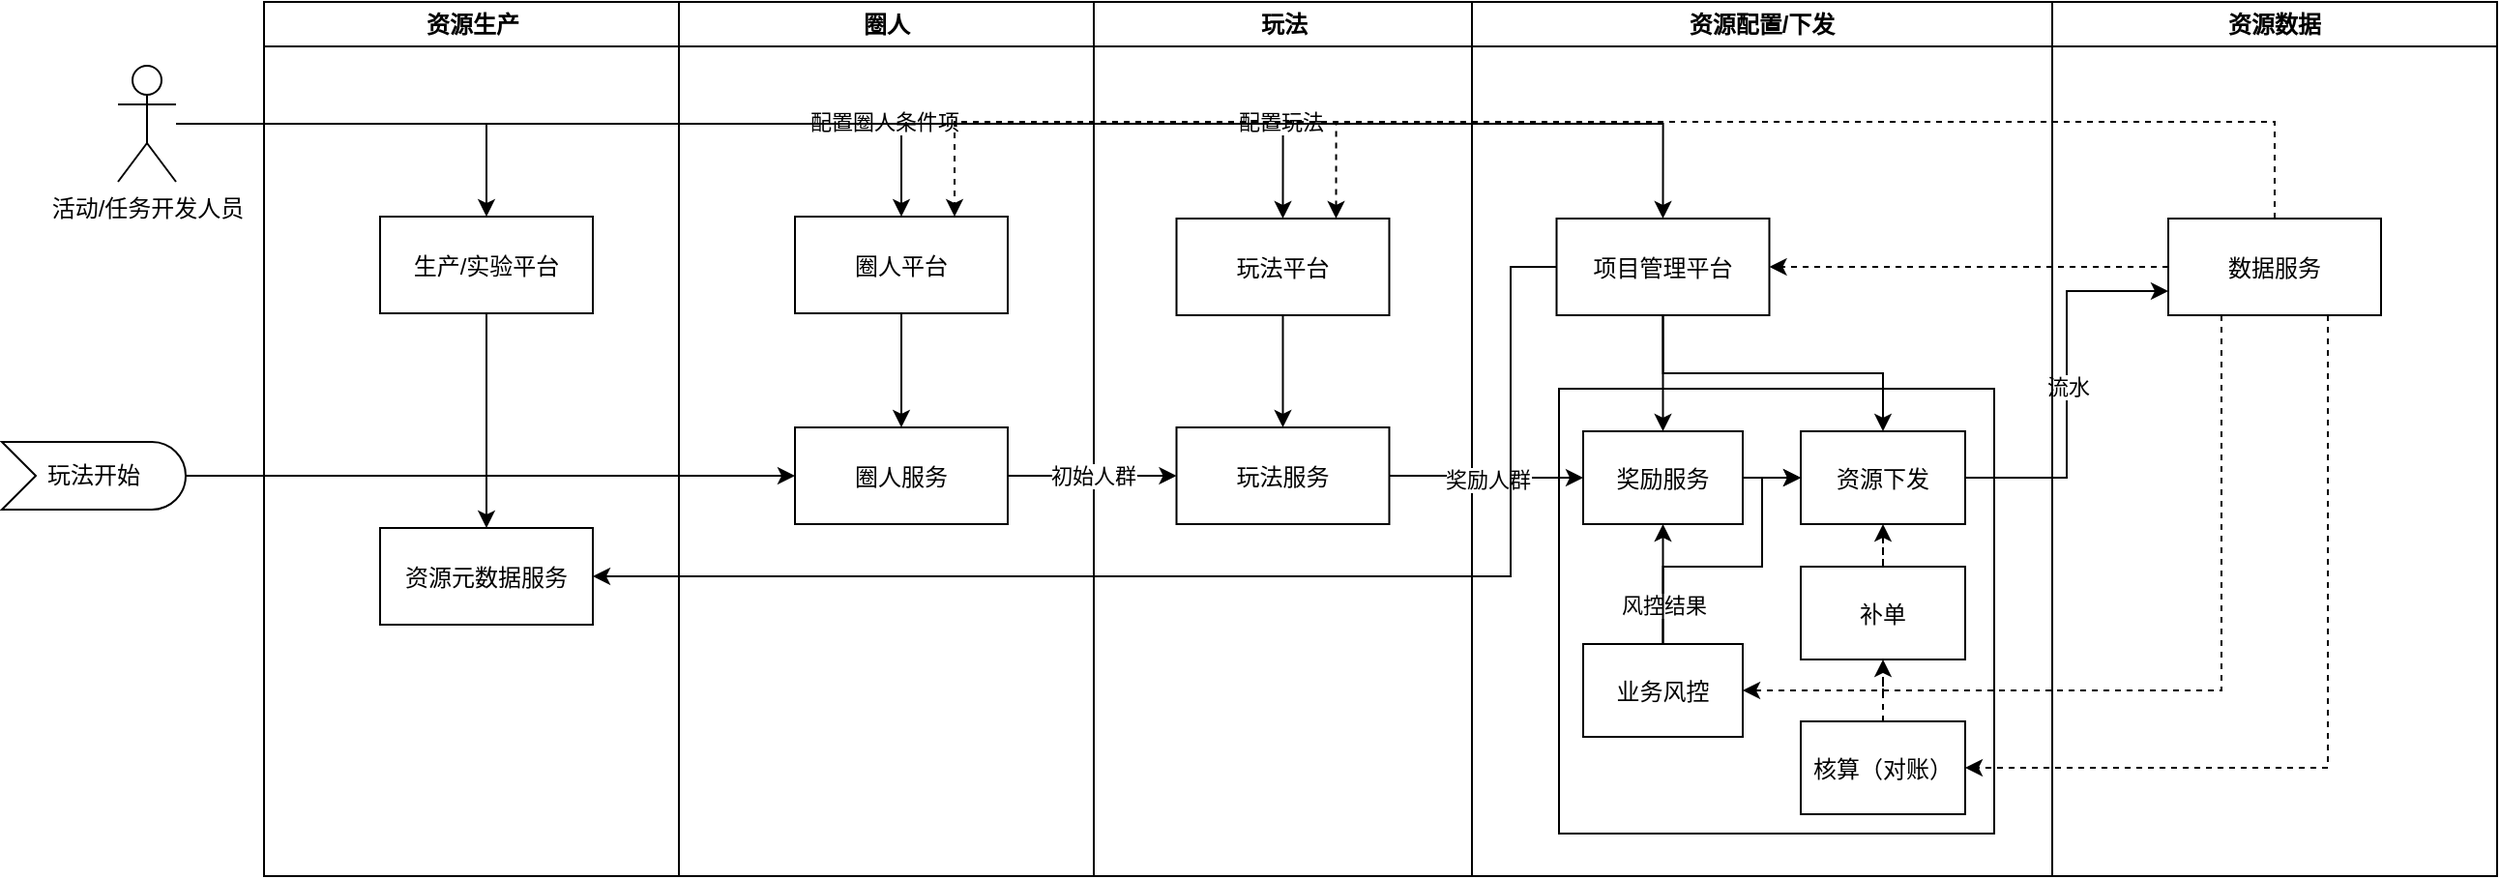 <mxfile version="14.0.1" type="github">
  <diagram name="Page-1" id="e7e014a7-5840-1c2e-5031-d8a46d1fe8dd">
    <mxGraphModel dx="2115" dy="574" grid="1" gridSize="10" guides="1" tooltips="1" connect="1" arrows="1" fold="1" page="1" pageScale="1" pageWidth="1169" pageHeight="826" background="#ffffff" math="0" shadow="0">
      <root>
        <mxCell id="0" />
        <mxCell id="1" parent="0" />
        <mxCell id="2" value="圈人" style="swimlane;whiteSpace=wrap" parent="1" vertex="1">
          <mxGeometry x="170" y="128" width="214.5" height="452" as="geometry" />
        </mxCell>
        <mxCell id="Wkxa0QbtelDB-Q0z7keD-55" style="edgeStyle=orthogonalEdgeStyle;rounded=0;orthogonalLoop=1;jettySize=auto;html=1;entryX=0.5;entryY=0;entryDx=0;entryDy=0;" parent="2" source="7" target="8" edge="1">
          <mxGeometry relative="1" as="geometry" />
        </mxCell>
        <mxCell id="7" value="圈人平台" style="" parent="2" vertex="1">
          <mxGeometry x="60" y="111" width="110" height="50" as="geometry" />
        </mxCell>
        <mxCell id="8" value="圈人服务" style="" parent="2" vertex="1">
          <mxGeometry x="60" y="220" width="110" height="50" as="geometry" />
        </mxCell>
        <mxCell id="3" value="玩法" style="swimlane;whiteSpace=wrap" parent="1" vertex="1">
          <mxGeometry x="384.5" y="128" width="195.5" height="452" as="geometry" />
        </mxCell>
        <mxCell id="Wkxa0QbtelDB-Q0z7keD-56" style="edgeStyle=orthogonalEdgeStyle;rounded=0;orthogonalLoop=1;jettySize=auto;html=1;entryX=0.5;entryY=0;entryDx=0;entryDy=0;" parent="3" source="15" target="16" edge="1">
          <mxGeometry relative="1" as="geometry" />
        </mxCell>
        <mxCell id="15" value="玩法平台" style="" parent="3" vertex="1">
          <mxGeometry x="42.75" y="112" width="110" height="50" as="geometry" />
        </mxCell>
        <mxCell id="16" value="玩法服务" style="" parent="3" vertex="1">
          <mxGeometry x="42.75" y="220" width="110" height="50" as="geometry" />
        </mxCell>
        <mxCell id="4" value="资源配置/下发" style="swimlane;whiteSpace=wrap" parent="1" vertex="1">
          <mxGeometry x="580" y="128" width="300" height="452" as="geometry" />
        </mxCell>
        <mxCell id="Wkxa0QbtelDB-Q0z7keD-42" value="" style="" parent="4" vertex="1">
          <mxGeometry x="45" y="200" width="225" height="230" as="geometry" />
        </mxCell>
        <mxCell id="PMtyJJm1HSsquo6dEPXw-30" style="edgeStyle=orthogonalEdgeStyle;rounded=0;orthogonalLoop=1;jettySize=auto;html=1;entryX=0.5;entryY=0;entryDx=0;entryDy=0;" parent="4" source="Wkxa0QbtelDB-Q0z7keD-41" target="PMtyJJm1HSsquo6dEPXw-18" edge="1">
          <mxGeometry relative="1" as="geometry" />
        </mxCell>
        <mxCell id="Wkxa0QbtelDB-Q0z7keD-41" value="项目管理平台" style="" parent="4" vertex="1">
          <mxGeometry x="43.75" y="112" width="110" height="50" as="geometry" />
        </mxCell>
        <mxCell id="PMtyJJm1HSsquo6dEPXw-22" style="edgeStyle=orthogonalEdgeStyle;rounded=0;orthogonalLoop=1;jettySize=auto;html=1;entryX=0;entryY=0.5;entryDx=0;entryDy=0;" parent="4" source="PMtyJJm1HSsquo6dEPXw-18" target="PMtyJJm1HSsquo6dEPXw-19" edge="1">
          <mxGeometry relative="1" as="geometry" />
        </mxCell>
        <mxCell id="PMtyJJm1HSsquo6dEPXw-18" value="奖励服务" style="" parent="4" vertex="1">
          <mxGeometry x="57.5" y="222" width="82.5" height="48" as="geometry" />
        </mxCell>
        <mxCell id="PMtyJJm1HSsquo6dEPXw-19" value="资源下发" style="" parent="4" vertex="1">
          <mxGeometry x="170" y="222" width="85" height="48" as="geometry" />
        </mxCell>
        <mxCell id="PMtyJJm1HSsquo6dEPXw-28" style="edgeStyle=orthogonalEdgeStyle;rounded=0;orthogonalLoop=1;jettySize=auto;html=1;entryX=0.5;entryY=1;entryDx=0;entryDy=0;" parent="4" source="PMtyJJm1HSsquo6dEPXw-27" target="PMtyJJm1HSsquo6dEPXw-18" edge="1">
          <mxGeometry relative="1" as="geometry" />
        </mxCell>
        <mxCell id="PMtyJJm1HSsquo6dEPXw-32" value="风控结果" style="edgeLabel;html=1;align=center;verticalAlign=middle;resizable=0;points=[];" parent="PMtyJJm1HSsquo6dEPXw-28" vertex="1" connectable="0">
          <mxGeometry x="0.097" relative="1" as="geometry">
            <mxPoint x="-0.05" y="14" as="offset" />
          </mxGeometry>
        </mxCell>
        <mxCell id="PMtyJJm1HSsquo6dEPXw-39" style="edgeStyle=orthogonalEdgeStyle;rounded=0;orthogonalLoop=1;jettySize=auto;html=1;entryX=0;entryY=0.5;entryDx=0;entryDy=0;exitX=0.5;exitY=0;exitDx=0;exitDy=0;" parent="4" source="PMtyJJm1HSsquo6dEPXw-27" target="PMtyJJm1HSsquo6dEPXw-19" edge="1">
          <mxGeometry relative="1" as="geometry">
            <Array as="points">
              <mxPoint x="99" y="292" />
              <mxPoint x="150" y="292" />
              <mxPoint x="150" y="246" />
            </Array>
          </mxGeometry>
        </mxCell>
        <mxCell id="PMtyJJm1HSsquo6dEPXw-27" value="业务风控" style="" parent="4" vertex="1">
          <mxGeometry x="57.5" y="332" width="82.5" height="48" as="geometry" />
        </mxCell>
        <mxCell id="Wkxa0QbtelDB-Q0z7keD-57" style="edgeStyle=orthogonalEdgeStyle;rounded=0;orthogonalLoop=1;jettySize=auto;html=1;exitX=0.5;exitY=1;exitDx=0;exitDy=0;" parent="4" source="Wkxa0QbtelDB-Q0z7keD-41" target="PMtyJJm1HSsquo6dEPXw-19" edge="1">
          <mxGeometry relative="1" as="geometry" />
        </mxCell>
        <mxCell id="4Gk3DuUbeuE5WNtbuL6Z-49" style="edgeStyle=orthogonalEdgeStyle;rounded=0;orthogonalLoop=1;jettySize=auto;html=1;entryX=0.5;entryY=1;entryDx=0;entryDy=0;dashed=1;" parent="4" source="4Gk3DuUbeuE5WNtbuL6Z-47" target="PMtyJJm1HSsquo6dEPXw-19" edge="1">
          <mxGeometry relative="1" as="geometry" />
        </mxCell>
        <mxCell id="4Gk3DuUbeuE5WNtbuL6Z-47" value="补单" style="" parent="4" vertex="1">
          <mxGeometry x="170" y="292" width="85" height="48" as="geometry" />
        </mxCell>
        <mxCell id="4Gk3DuUbeuE5WNtbuL6Z-48" style="edgeStyle=orthogonalEdgeStyle;rounded=0;orthogonalLoop=1;jettySize=auto;html=1;entryX=0.5;entryY=1;entryDx=0;entryDy=0;dashed=1;" parent="4" source="4Gk3DuUbeuE5WNtbuL6Z-42" target="4Gk3DuUbeuE5WNtbuL6Z-47" edge="1">
          <mxGeometry relative="1" as="geometry" />
        </mxCell>
        <mxCell id="4Gk3DuUbeuE5WNtbuL6Z-42" value="核算（对账）" style="" parent="4" vertex="1">
          <mxGeometry x="170" y="372" width="85" height="48" as="geometry" />
        </mxCell>
        <mxCell id="Wkxa0QbtelDB-Q0z7keD-45" style="edgeStyle=orthogonalEdgeStyle;rounded=0;orthogonalLoop=1;jettySize=auto;html=1;entryX=0.5;entryY=0;entryDx=0;entryDy=0;" parent="1" source="Wkxa0QbtelDB-Q0z7keD-44" target="7" edge="1">
          <mxGeometry relative="1" as="geometry" />
        </mxCell>
        <mxCell id="Wkxa0QbtelDB-Q0z7keD-48" value="配置圈人条件项" style="edgeLabel;html=1;align=center;verticalAlign=middle;resizable=0;points=[];" parent="Wkxa0QbtelDB-Q0z7keD-45" vertex="1" connectable="0">
          <mxGeometry x="0.727" y="1" relative="1" as="geometry">
            <mxPoint as="offset" />
          </mxGeometry>
        </mxCell>
        <mxCell id="Wkxa0QbtelDB-Q0z7keD-46" style="edgeStyle=orthogonalEdgeStyle;rounded=0;orthogonalLoop=1;jettySize=auto;html=1;entryX=0.5;entryY=0;entryDx=0;entryDy=0;" parent="1" source="Wkxa0QbtelDB-Q0z7keD-44" target="15" edge="1">
          <mxGeometry relative="1" as="geometry" />
        </mxCell>
        <mxCell id="Wkxa0QbtelDB-Q0z7keD-49" value="配置玩法" style="edgeLabel;html=1;align=center;verticalAlign=middle;resizable=0;points=[];" parent="Wkxa0QbtelDB-Q0z7keD-46" vertex="1" connectable="0">
          <mxGeometry x="0.836" y="1" relative="1" as="geometry">
            <mxPoint as="offset" />
          </mxGeometry>
        </mxCell>
        <mxCell id="XmUrZ2d7nXlU5lwVd_Uo-21" style="edgeStyle=orthogonalEdgeStyle;rounded=0;orthogonalLoop=1;jettySize=auto;html=1;entryX=0.5;entryY=0;entryDx=0;entryDy=0;" edge="1" parent="1" source="Wkxa0QbtelDB-Q0z7keD-44" target="XmUrZ2d7nXlU5lwVd_Uo-18">
          <mxGeometry relative="1" as="geometry" />
        </mxCell>
        <mxCell id="XmUrZ2d7nXlU5lwVd_Uo-23" style="edgeStyle=orthogonalEdgeStyle;rounded=0;orthogonalLoop=1;jettySize=auto;html=1;entryX=0.5;entryY=0;entryDx=0;entryDy=0;" edge="1" parent="1" source="Wkxa0QbtelDB-Q0z7keD-44" target="Wkxa0QbtelDB-Q0z7keD-41">
          <mxGeometry relative="1" as="geometry" />
        </mxCell>
        <mxCell id="Wkxa0QbtelDB-Q0z7keD-44" value="活动/任务开发人员" style="shape=umlActor;verticalLabelPosition=bottom;verticalAlign=top;html=1;outlineConnect=0;" parent="1" vertex="1">
          <mxGeometry x="-120" y="161" width="30" height="60" as="geometry" />
        </mxCell>
        <mxCell id="Wkxa0QbtelDB-Q0z7keD-58" value="初始人群" style="edgeStyle=orthogonalEdgeStyle;rounded=0;orthogonalLoop=1;jettySize=auto;html=1;entryX=0;entryY=0.5;entryDx=0;entryDy=0;" parent="1" source="8" target="16" edge="1">
          <mxGeometry relative="1" as="geometry" />
        </mxCell>
        <mxCell id="Wkxa0QbtelDB-Q0z7keD-59" style="edgeStyle=orthogonalEdgeStyle;rounded=0;orthogonalLoop=1;jettySize=auto;html=1;entryX=0;entryY=0.5;entryDx=0;entryDy=0;" parent="1" source="16" target="PMtyJJm1HSsquo6dEPXw-18" edge="1">
          <mxGeometry relative="1" as="geometry" />
        </mxCell>
        <mxCell id="Wkxa0QbtelDB-Q0z7keD-60" value="奖励人群" style="edgeLabel;html=1;align=center;verticalAlign=middle;resizable=0;points=[];" parent="Wkxa0QbtelDB-Q0z7keD-59" vertex="1" connectable="0">
          <mxGeometry x="0.02" y="-1" relative="1" as="geometry">
            <mxPoint as="offset" />
          </mxGeometry>
        </mxCell>
        <mxCell id="PMtyJJm1HSsquo6dEPXw-38" style="edgeStyle=orthogonalEdgeStyle;rounded=0;orthogonalLoop=1;jettySize=auto;html=1;entryX=0;entryY=0.5;entryDx=0;entryDy=0;" parent="1" source="PMtyJJm1HSsquo6dEPXw-37" target="8" edge="1">
          <mxGeometry relative="1" as="geometry" />
        </mxCell>
        <mxCell id="PMtyJJm1HSsquo6dEPXw-37" value="玩法开始" style="html=1;outlineConnect=0;whiteSpace=wrap;shape=mxgraph.archimate3.event;fillColor=#FFFFFF;" parent="1" vertex="1">
          <mxGeometry x="-180" y="355.5" width="95" height="35" as="geometry" />
        </mxCell>
        <mxCell id="4Gk3DuUbeuE5WNtbuL6Z-34" style="edgeStyle=orthogonalEdgeStyle;rounded=0;orthogonalLoop=1;jettySize=auto;html=1;entryX=0;entryY=0.75;entryDx=0;entryDy=0;" parent="1" source="PMtyJJm1HSsquo6dEPXw-19" target="4Gk3DuUbeuE5WNtbuL6Z-41" edge="1">
          <mxGeometry relative="1" as="geometry" />
        </mxCell>
        <mxCell id="4Gk3DuUbeuE5WNtbuL6Z-35" value="流水" style="edgeLabel;html=1;align=center;verticalAlign=middle;resizable=0;points=[];" parent="4Gk3DuUbeuE5WNtbuL6Z-34" vertex="1" connectable="0">
          <mxGeometry x="-0.005" y="1" relative="1" as="geometry">
            <mxPoint x="1" as="offset" />
          </mxGeometry>
        </mxCell>
        <mxCell id="4Gk3DuUbeuE5WNtbuL6Z-39" value="资源数据" style="swimlane;whiteSpace=wrap" parent="1" vertex="1">
          <mxGeometry x="880" y="128" width="230" height="452" as="geometry" />
        </mxCell>
        <mxCell id="4Gk3DuUbeuE5WNtbuL6Z-41" value="数据服务" style="" parent="4Gk3DuUbeuE5WNtbuL6Z-39" vertex="1">
          <mxGeometry x="60" y="112" width="110" height="50" as="geometry" />
        </mxCell>
        <mxCell id="4Gk3DuUbeuE5WNtbuL6Z-38" style="edgeStyle=orthogonalEdgeStyle;rounded=0;orthogonalLoop=1;jettySize=auto;html=1;entryX=1;entryY=0.5;entryDx=0;entryDy=0;exitX=0.25;exitY=1;exitDx=0;exitDy=0;dashed=1;" parent="1" source="4Gk3DuUbeuE5WNtbuL6Z-41" target="PMtyJJm1HSsquo6dEPXw-27" edge="1">
          <mxGeometry relative="1" as="geometry" />
        </mxCell>
        <mxCell id="4Gk3DuUbeuE5WNtbuL6Z-44" style="edgeStyle=orthogonalEdgeStyle;rounded=0;orthogonalLoop=1;jettySize=auto;html=1;entryX=1;entryY=0.5;entryDx=0;entryDy=0;dashed=1;" parent="1" source="4Gk3DuUbeuE5WNtbuL6Z-41" target="Wkxa0QbtelDB-Q0z7keD-41" edge="1">
          <mxGeometry relative="1" as="geometry" />
        </mxCell>
        <mxCell id="4Gk3DuUbeuE5WNtbuL6Z-45" style="edgeStyle=orthogonalEdgeStyle;rounded=0;orthogonalLoop=1;jettySize=auto;html=1;exitX=0.5;exitY=0;exitDx=0;exitDy=0;entryX=0.75;entryY=0;entryDx=0;entryDy=0;dashed=1;" parent="1" source="4Gk3DuUbeuE5WNtbuL6Z-41" target="7" edge="1">
          <mxGeometry relative="1" as="geometry">
            <Array as="points">
              <mxPoint x="995" y="190" />
              <mxPoint x="313" y="190" />
            </Array>
          </mxGeometry>
        </mxCell>
        <mxCell id="4Gk3DuUbeuE5WNtbuL6Z-46" style="edgeStyle=orthogonalEdgeStyle;rounded=0;orthogonalLoop=1;jettySize=auto;html=1;entryX=0.75;entryY=0;entryDx=0;entryDy=0;dashed=1;" parent="1" source="4Gk3DuUbeuE5WNtbuL6Z-41" target="15" edge="1">
          <mxGeometry relative="1" as="geometry">
            <Array as="points">
              <mxPoint x="995" y="190" />
              <mxPoint x="510" y="190" />
            </Array>
          </mxGeometry>
        </mxCell>
        <mxCell id="4Gk3DuUbeuE5WNtbuL6Z-43" style="edgeStyle=orthogonalEdgeStyle;rounded=0;orthogonalLoop=1;jettySize=auto;html=1;entryX=1;entryY=0.5;entryDx=0;entryDy=0;dashed=1;exitX=0.75;exitY=1;exitDx=0;exitDy=0;" parent="1" source="4Gk3DuUbeuE5WNtbuL6Z-41" target="4Gk3DuUbeuE5WNtbuL6Z-42" edge="1">
          <mxGeometry relative="1" as="geometry" />
        </mxCell>
        <mxCell id="XmUrZ2d7nXlU5lwVd_Uo-16" value="资源生产" style="swimlane;whiteSpace=wrap" vertex="1" parent="1">
          <mxGeometry x="-44.5" y="128" width="214.5" height="452" as="geometry" />
        </mxCell>
        <mxCell id="XmUrZ2d7nXlU5lwVd_Uo-17" style="edgeStyle=orthogonalEdgeStyle;rounded=0;orthogonalLoop=1;jettySize=auto;html=1;entryX=0.5;entryY=0;entryDx=0;entryDy=0;" edge="1" parent="XmUrZ2d7nXlU5lwVd_Uo-16" source="XmUrZ2d7nXlU5lwVd_Uo-18" target="XmUrZ2d7nXlU5lwVd_Uo-19">
          <mxGeometry relative="1" as="geometry" />
        </mxCell>
        <mxCell id="XmUrZ2d7nXlU5lwVd_Uo-18" value="生产/实验平台" style="" vertex="1" parent="XmUrZ2d7nXlU5lwVd_Uo-16">
          <mxGeometry x="60" y="111" width="110" height="50" as="geometry" />
        </mxCell>
        <mxCell id="XmUrZ2d7nXlU5lwVd_Uo-19" value="资源元数据服务" style="" vertex="1" parent="XmUrZ2d7nXlU5lwVd_Uo-16">
          <mxGeometry x="60" y="272" width="110" height="50" as="geometry" />
        </mxCell>
        <mxCell id="XmUrZ2d7nXlU5lwVd_Uo-24" style="edgeStyle=orthogonalEdgeStyle;rounded=0;orthogonalLoop=1;jettySize=auto;html=1;entryX=1;entryY=0.5;entryDx=0;entryDy=0;" edge="1" parent="1" source="Wkxa0QbtelDB-Q0z7keD-41" target="XmUrZ2d7nXlU5lwVd_Uo-19">
          <mxGeometry relative="1" as="geometry">
            <Array as="points">
              <mxPoint x="600" y="265" />
              <mxPoint x="600" y="425" />
            </Array>
          </mxGeometry>
        </mxCell>
      </root>
    </mxGraphModel>
  </diagram>
</mxfile>
